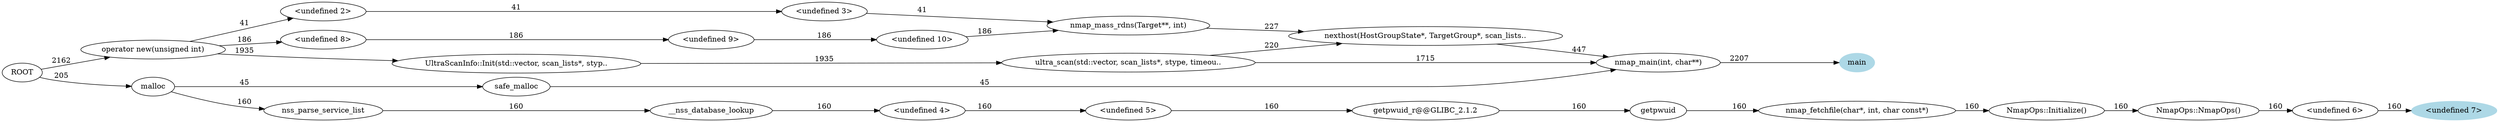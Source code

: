 digraph Leak_DefinitelyLost {
rankdir=LR
ROOT
"operator new(unsigned int)"
"<undefined 2>"
"<undefined 3>"
"nmap_mass_rdns(Target**, int)"
"nexthost(HostGroupState*, TargetGroup*, scan_lists.."
"nmap_main(int, char**)"
"main" [color=lightblue, style=filled]
"malloc"
"safe_malloc"
"nss_parse_service_list"
"__nss_database_lookup"
"<undefined 4>"
"<undefined 5>"
"getpwuid_r@@GLIBC_2.1.2"
"getpwuid"
"nmap_fetchfile(char*, int, char const*)"
"NmapOps::Initialize()"
"NmapOps::NmapOps()"
"<undefined 6>"
"<undefined 7>" [color=lightblue, style=filled]
"<undefined 8>"
"<undefined 9>"
"<undefined 10>"
"UltraScanInfo::Init(std::vector, scan_lists*, styp.."
"ultra_scan(std::vector, scan_lists*, stype, timeou.."
ROOT -> "operator new(unsigned int)" [label=2162]
"operator new(unsigned int)" -> "<undefined 2>" [label=41]
"<undefined 2>" -> "<undefined 3>" [label=41]
"<undefined 3>" -> "nmap_mass_rdns(Target**, int)" [label=41]
"nmap_mass_rdns(Target**, int)" -> "nexthost(HostGroupState*, TargetGroup*, scan_lists.." [label=227]
"nexthost(HostGroupState*, TargetGroup*, scan_lists.." -> "nmap_main(int, char**)" [label=447]
"nmap_main(int, char**)" -> "main" [label=2207]
ROOT -> "malloc" [label=205]
"malloc" -> "safe_malloc" [label=45]
"safe_malloc" -> "nmap_main(int, char**)" [label=45]
"malloc" -> "nss_parse_service_list" [label=160]
"nss_parse_service_list" -> "__nss_database_lookup" [label=160]
"__nss_database_lookup" -> "<undefined 4>" [label=160]
"<undefined 4>" -> "<undefined 5>" [label=160]
"<undefined 5>" -> "getpwuid_r@@GLIBC_2.1.2" [label=160]
"getpwuid_r@@GLIBC_2.1.2" -> "getpwuid" [label=160]
"getpwuid" -> "nmap_fetchfile(char*, int, char const*)" [label=160]
"nmap_fetchfile(char*, int, char const*)" -> "NmapOps::Initialize()" [label=160]
"NmapOps::Initialize()" -> "NmapOps::NmapOps()" [label=160]
"NmapOps::NmapOps()" -> "<undefined 6>" [label=160]
"<undefined 6>" -> "<undefined 7>" [label=160]
"operator new(unsigned int)" -> "<undefined 8>" [label=186]
"<undefined 8>" -> "<undefined 9>" [label=186]
"<undefined 9>" -> "<undefined 10>" [label=186]
"<undefined 10>" -> "nmap_mass_rdns(Target**, int)" [label=186]
"operator new(unsigned int)" -> "UltraScanInfo::Init(std::vector, scan_lists*, styp.." [label=1935]
"UltraScanInfo::Init(std::vector, scan_lists*, styp.." -> "ultra_scan(std::vector, scan_lists*, stype, timeou.." [label=1935]
"ultra_scan(std::vector, scan_lists*, stype, timeou.." -> "nexthost(HostGroupState*, TargetGroup*, scan_lists.." [label=220]
"ultra_scan(std::vector, scan_lists*, stype, timeou.." -> "nmap_main(int, char**)" [label=1715]
}
